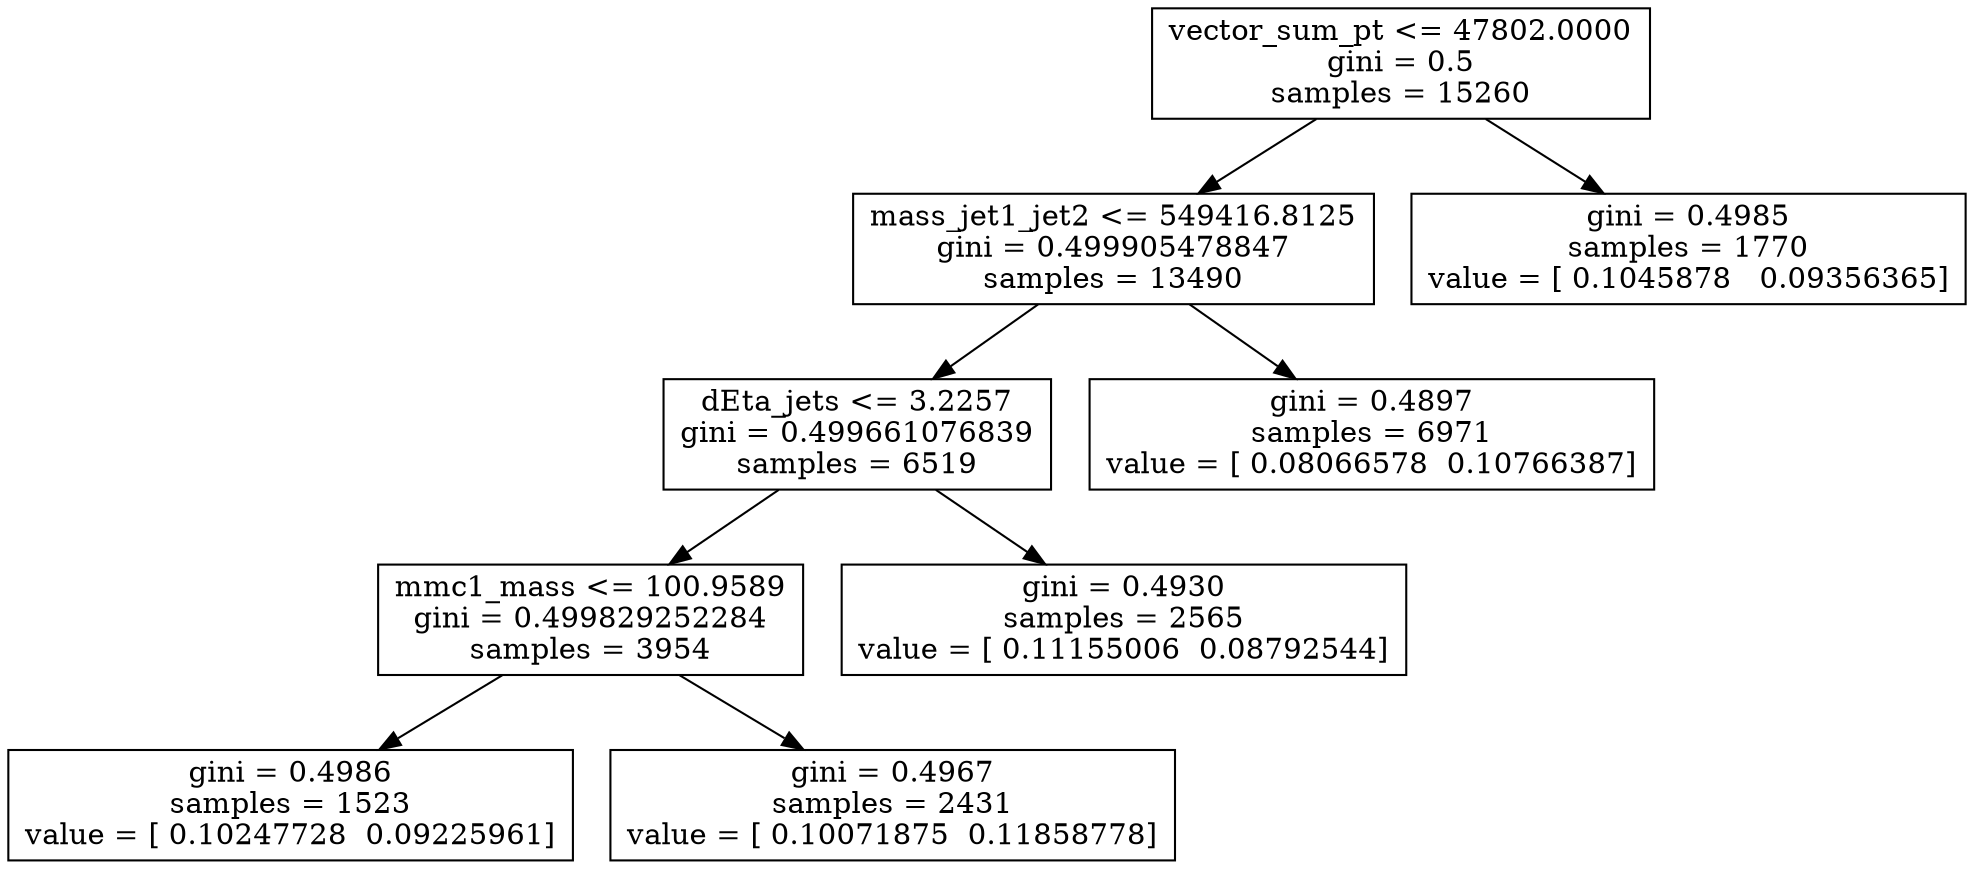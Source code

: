 digraph Tree {
0 [label="vector_sum_pt <= 47802.0000\ngini = 0.5\nsamples = 15260", shape="box"] ;
1 [label="mass_jet1_jet2 <= 549416.8125\ngini = 0.499905478847\nsamples = 13490", shape="box"] ;
0 -> 1 ;
2 [label="dEta_jets <= 3.2257\ngini = 0.499661076839\nsamples = 6519", shape="box"] ;
1 -> 2 ;
3 [label="mmc1_mass <= 100.9589\ngini = 0.499829252284\nsamples = 3954", shape="box"] ;
2 -> 3 ;
4 [label="gini = 0.4986\nsamples = 1523\nvalue = [ 0.10247728  0.09225961]", shape="box"] ;
3 -> 4 ;
5 [label="gini = 0.4967\nsamples = 2431\nvalue = [ 0.10071875  0.11858778]", shape="box"] ;
3 -> 5 ;
6 [label="gini = 0.4930\nsamples = 2565\nvalue = [ 0.11155006  0.08792544]", shape="box"] ;
2 -> 6 ;
7 [label="gini = 0.4897\nsamples = 6971\nvalue = [ 0.08066578  0.10766387]", shape="box"] ;
1 -> 7 ;
8 [label="gini = 0.4985\nsamples = 1770\nvalue = [ 0.1045878   0.09356365]", shape="box"] ;
0 -> 8 ;
}